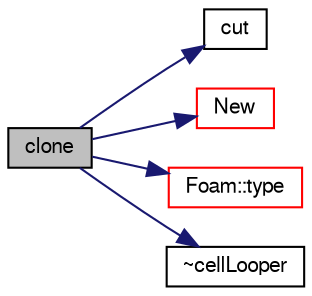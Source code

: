 digraph "clone"
{
  bgcolor="transparent";
  edge [fontname="FreeSans",fontsize="10",labelfontname="FreeSans",labelfontsize="10"];
  node [fontname="FreeSans",fontsize="10",shape=record];
  rankdir="LR";
  Node411 [label="clone",height=0.2,width=0.4,color="black", fillcolor="grey75", style="filled", fontcolor="black"];
  Node411 -> Node412 [color="midnightblue",fontsize="10",style="solid",fontname="FreeSans"];
  Node412 [label="cut",height=0.2,width=0.4,color="black",URL="$a21470.html#a5a0b163080358f9bdf288a65de45f235",tooltip="Create cut along circumference of cellI. Gets current mesh cuts. "];
  Node411 -> Node413 [color="midnightblue",fontsize="10",style="solid",fontname="FreeSans"];
  Node413 [label="New",height=0.2,width=0.4,color="red",URL="$a21470.html#aa85b29936be163f8478c7eb3f4081830",tooltip="Return a reference to the selected cellLooper. "];
  Node411 -> Node616 [color="midnightblue",fontsize="10",style="solid",fontname="FreeSans"];
  Node616 [label="Foam::type",height=0.2,width=0.4,color="red",URL="$a21124.html#aec48583af672626378f501eb9fc32cd1",tooltip="Return the file type: DIRECTORY or FILE. "];
  Node411 -> Node622 [color="midnightblue",fontsize="10",style="solid",fontname="FreeSans"];
  Node622 [label="~cellLooper",height=0.2,width=0.4,color="black",URL="$a21470.html#adc3a83338c57f81cae3000b4b020379a",tooltip="Destructor. "];
}
